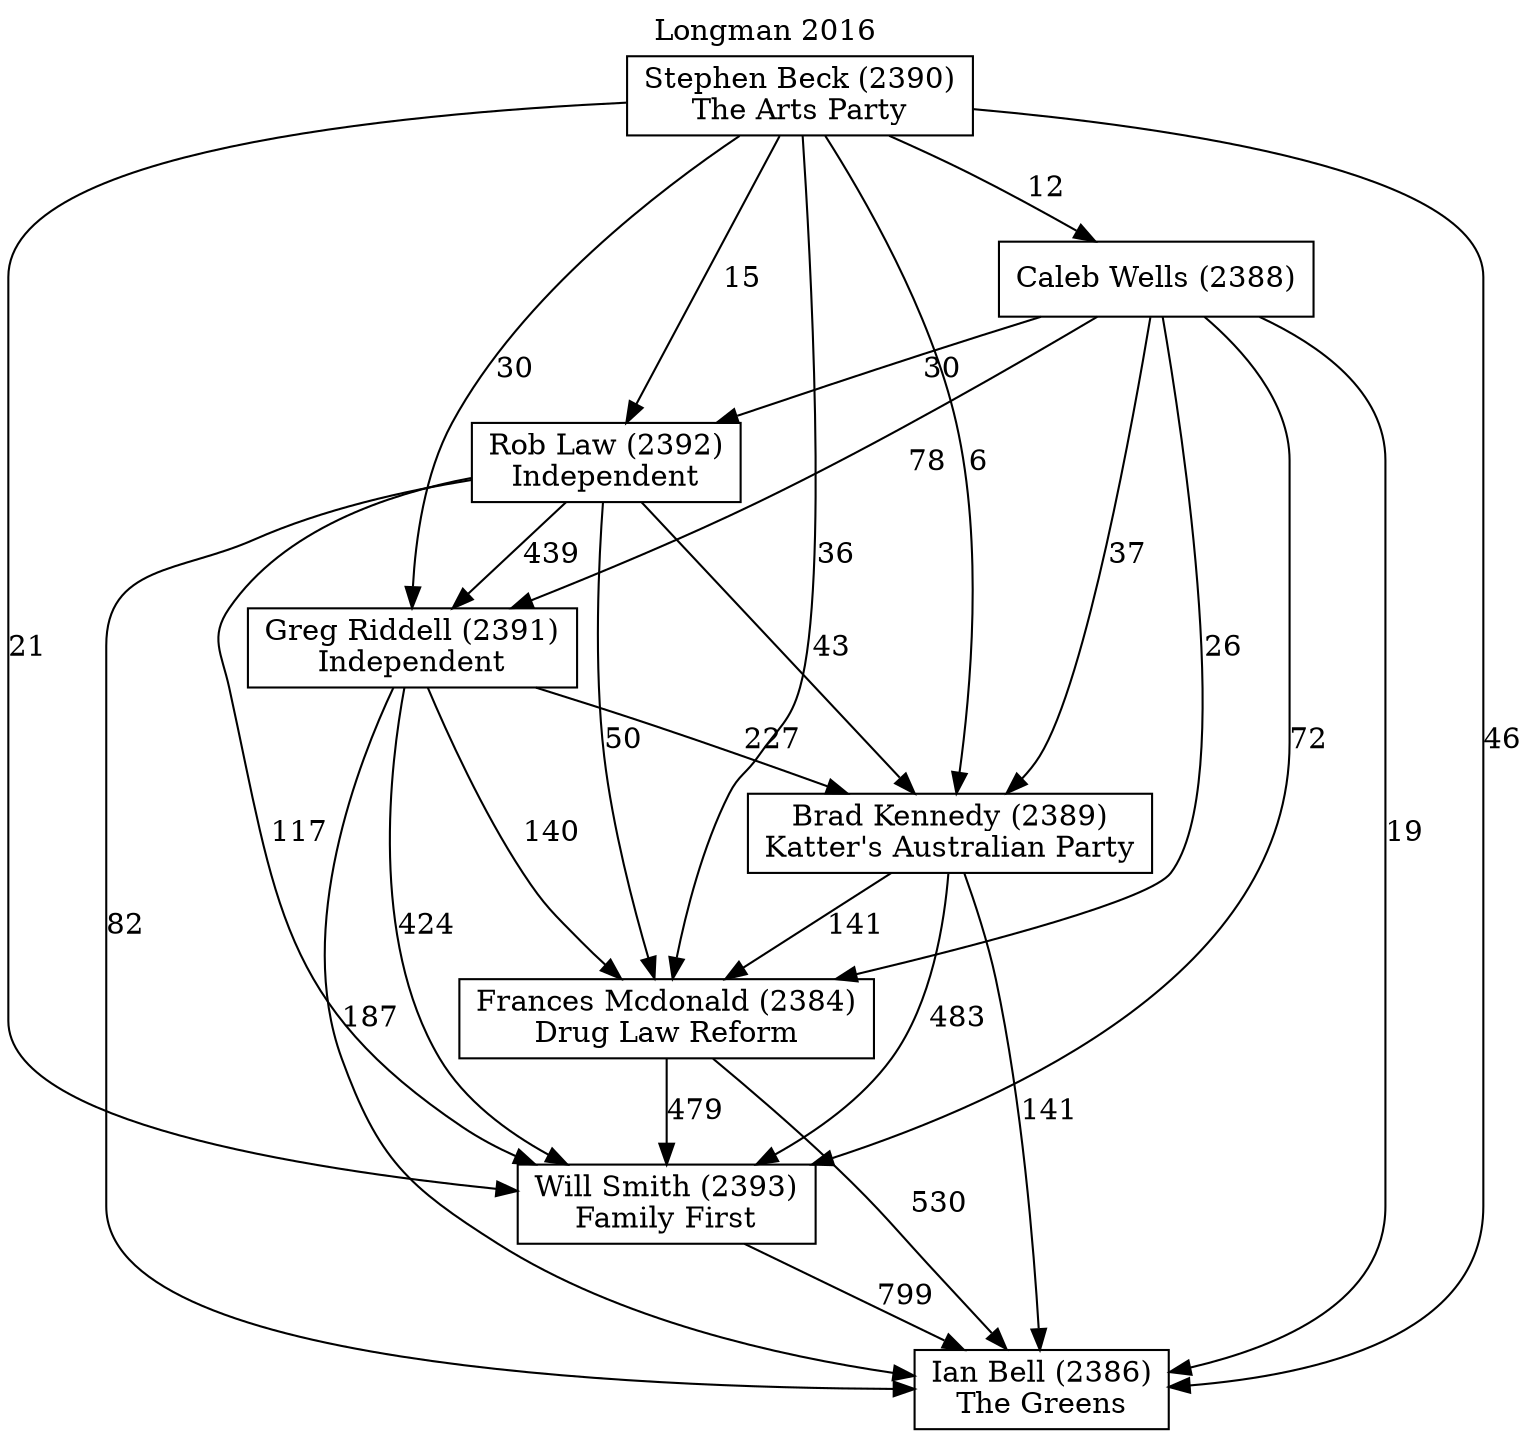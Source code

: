 // House preference flow
digraph "Ian Bell (2386)_Longman_2016" {
	graph [label="Longman 2016" labelloc=t mclimit=10]
	node [shape=box]
	"Rob Law (2392)" [label="Rob Law (2392)
Independent"]
	"Will Smith (2393)" [label="Will Smith (2393)
Family First"]
	"Stephen Beck (2390)" [label="Stephen Beck (2390)
The Arts Party"]
	"Caleb Wells (2388)" [label="Caleb Wells (2388)
"]
	"Greg Riddell (2391)" [label="Greg Riddell (2391)
Independent"]
	"Ian Bell (2386)" [label="Ian Bell (2386)
The Greens"]
	"Frances Mcdonald (2384)" [label="Frances Mcdonald (2384)
Drug Law Reform"]
	"Brad Kennedy (2389)" [label="Brad Kennedy (2389)
Katter's Australian Party"]
	"Greg Riddell (2391)" -> "Will Smith (2393)" [label=424]
	"Rob Law (2392)" -> "Ian Bell (2386)" [label=82]
	"Caleb Wells (2388)" -> "Rob Law (2392)" [label=30]
	"Brad Kennedy (2389)" -> "Ian Bell (2386)" [label=141]
	"Greg Riddell (2391)" -> "Frances Mcdonald (2384)" [label=140]
	"Stephen Beck (2390)" -> "Greg Riddell (2391)" [label=30]
	"Stephen Beck (2390)" -> "Caleb Wells (2388)" [label=12]
	"Greg Riddell (2391)" -> "Ian Bell (2386)" [label=187]
	"Stephen Beck (2390)" -> "Frances Mcdonald (2384)" [label=36]
	"Brad Kennedy (2389)" -> "Frances Mcdonald (2384)" [label=141]
	"Rob Law (2392)" -> "Brad Kennedy (2389)" [label=43]
	"Rob Law (2392)" -> "Greg Riddell (2391)" [label=439]
	"Stephen Beck (2390)" -> "Rob Law (2392)" [label=15]
	"Greg Riddell (2391)" -> "Brad Kennedy (2389)" [label=227]
	"Frances Mcdonald (2384)" -> "Will Smith (2393)" [label=479]
	"Caleb Wells (2388)" -> "Ian Bell (2386)" [label=19]
	"Stephen Beck (2390)" -> "Brad Kennedy (2389)" [label=6]
	"Brad Kennedy (2389)" -> "Will Smith (2393)" [label=483]
	"Rob Law (2392)" -> "Frances Mcdonald (2384)" [label=50]
	"Stephen Beck (2390)" -> "Ian Bell (2386)" [label=46]
	"Will Smith (2393)" -> "Ian Bell (2386)" [label=799]
	"Caleb Wells (2388)" -> "Will Smith (2393)" [label=72]
	"Caleb Wells (2388)" -> "Frances Mcdonald (2384)" [label=26]
	"Caleb Wells (2388)" -> "Greg Riddell (2391)" [label=78]
	"Frances Mcdonald (2384)" -> "Ian Bell (2386)" [label=530]
	"Stephen Beck (2390)" -> "Will Smith (2393)" [label=21]
	"Caleb Wells (2388)" -> "Brad Kennedy (2389)" [label=37]
	"Rob Law (2392)" -> "Will Smith (2393)" [label=117]
}
